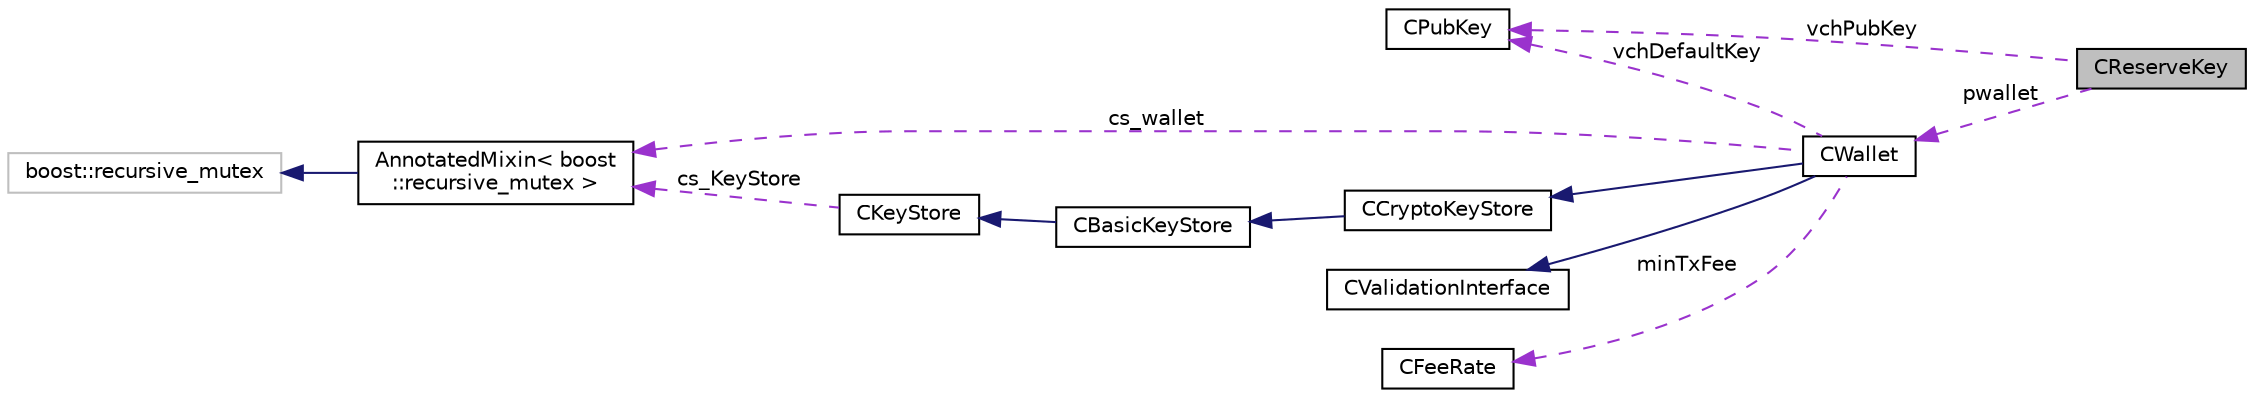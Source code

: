 digraph "CReserveKey"
{
 // LATEX_PDF_SIZE
  edge [fontname="Helvetica",fontsize="10",labelfontname="Helvetica",labelfontsize="10"];
  node [fontname="Helvetica",fontsize="10",shape=record];
  rankdir="LR";
  Node1 [label="CReserveKey",height=0.2,width=0.4,color="black", fillcolor="grey75", style="filled", fontcolor="black",tooltip=" "];
  Node2 -> Node1 [dir="back",color="darkorchid3",fontsize="10",style="dashed",label=" vchPubKey" ];
  Node2 [label="CPubKey",height=0.2,width=0.4,color="black", fillcolor="white", style="filled",URL="$class_c_pub_key.html",tooltip=" "];
  Node3 -> Node1 [dir="back",color="darkorchid3",fontsize="10",style="dashed",label=" pwallet" ];
  Node3 [label="CWallet",height=0.2,width=0.4,color="black", fillcolor="white", style="filled",URL="$class_c_wallet.html",tooltip=" "];
  Node4 -> Node3 [dir="back",color="midnightblue",fontsize="10",style="solid"];
  Node4 [label="CCryptoKeyStore",height=0.2,width=0.4,color="black", fillcolor="white", style="filled",URL="$class_c_crypto_key_store.html",tooltip=" "];
  Node5 -> Node4 [dir="back",color="midnightblue",fontsize="10",style="solid"];
  Node5 [label="CBasicKeyStore",height=0.2,width=0.4,color="black", fillcolor="white", style="filled",URL="$class_c_basic_key_store.html",tooltip=" "];
  Node6 -> Node5 [dir="back",color="midnightblue",fontsize="10",style="solid"];
  Node6 [label="CKeyStore",height=0.2,width=0.4,color="black", fillcolor="white", style="filled",URL="$class_c_key_store.html",tooltip=" "];
  Node7 -> Node6 [dir="back",color="darkorchid3",fontsize="10",style="dashed",label=" cs_KeyStore" ];
  Node7 [label="AnnotatedMixin\< boost\l::recursive_mutex \>",height=0.2,width=0.4,color="black", fillcolor="white", style="filled",URL="$class_annotated_mixin.html",tooltip=" "];
  Node8 -> Node7 [dir="back",color="midnightblue",fontsize="10",style="solid"];
  Node8 [label="boost::recursive_mutex",height=0.2,width=0.4,color="grey75", fillcolor="white", style="filled",tooltip=" "];
  Node9 -> Node3 [dir="back",color="midnightblue",fontsize="10",style="solid"];
  Node9 [label="CValidationInterface",height=0.2,width=0.4,color="black", fillcolor="white", style="filled",URL="$class_c_validation_interface.html",tooltip=" "];
  Node10 -> Node3 [dir="back",color="darkorchid3",fontsize="10",style="dashed",label=" minTxFee" ];
  Node10 [label="CFeeRate",height=0.2,width=0.4,color="black", fillcolor="white", style="filled",URL="$class_c_fee_rate.html",tooltip=" "];
  Node2 -> Node3 [dir="back",color="darkorchid3",fontsize="10",style="dashed",label=" vchDefaultKey" ];
  Node7 -> Node3 [dir="back",color="darkorchid3",fontsize="10",style="dashed",label=" cs_wallet" ];
}

